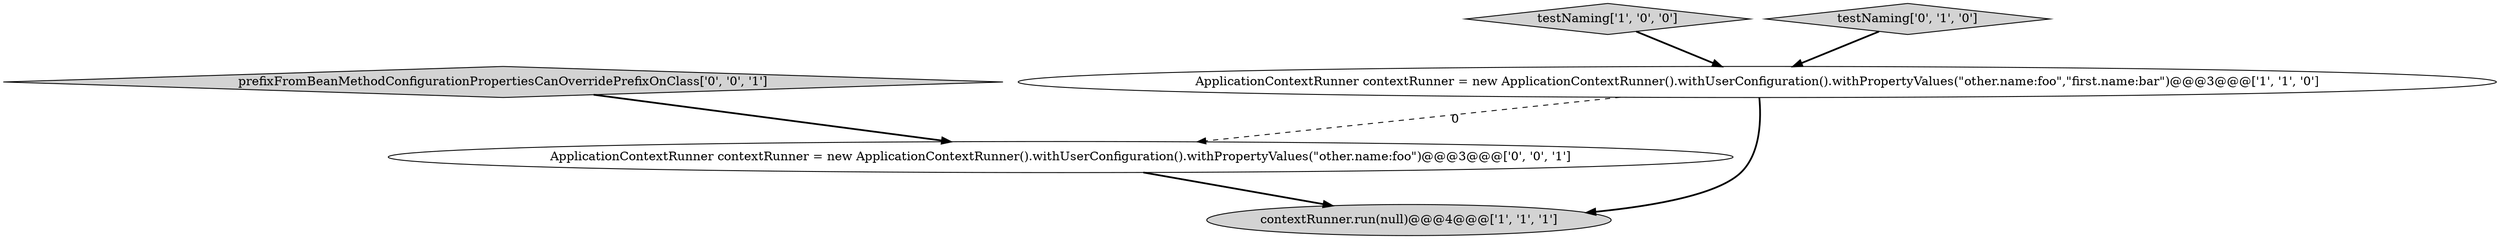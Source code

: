 digraph {
2 [style = filled, label = "contextRunner.run(null)@@@4@@@['1', '1', '1']", fillcolor = lightgray, shape = ellipse image = "AAA0AAABBB1BBB"];
5 [style = filled, label = "ApplicationContextRunner contextRunner = new ApplicationContextRunner().withUserConfiguration().withPropertyValues(\"other.name:foo\")@@@3@@@['0', '0', '1']", fillcolor = white, shape = ellipse image = "AAA0AAABBB3BBB"];
1 [style = filled, label = "testNaming['1', '0', '0']", fillcolor = lightgray, shape = diamond image = "AAA0AAABBB1BBB"];
4 [style = filled, label = "prefixFromBeanMethodConfigurationPropertiesCanOverridePrefixOnClass['0', '0', '1']", fillcolor = lightgray, shape = diamond image = "AAA0AAABBB3BBB"];
0 [style = filled, label = "ApplicationContextRunner contextRunner = new ApplicationContextRunner().withUserConfiguration().withPropertyValues(\"other.name:foo\",\"first.name:bar\")@@@3@@@['1', '1', '0']", fillcolor = white, shape = ellipse image = "AAA0AAABBB1BBB"];
3 [style = filled, label = "testNaming['0', '1', '0']", fillcolor = lightgray, shape = diamond image = "AAA0AAABBB2BBB"];
5->2 [style = bold, label=""];
1->0 [style = bold, label=""];
0->5 [style = dashed, label="0"];
4->5 [style = bold, label=""];
3->0 [style = bold, label=""];
0->2 [style = bold, label=""];
}

